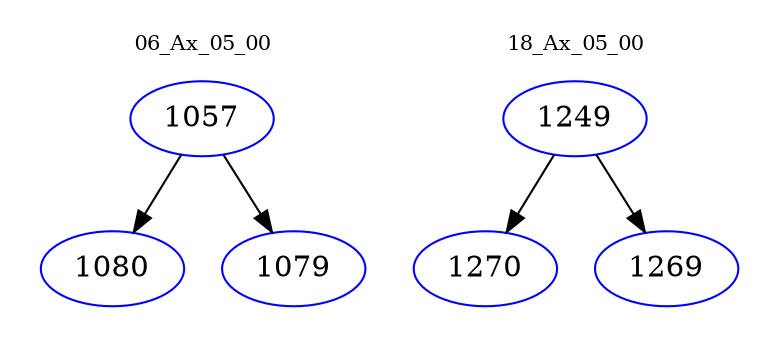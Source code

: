 digraph{
subgraph cluster_0 {
color = white
label = "06_Ax_05_00";
fontsize=10;
T0_1057 [label="1057", color="blue"]
T0_1057 -> T0_1080 [color="black"]
T0_1080 [label="1080", color="blue"]
T0_1057 -> T0_1079 [color="black"]
T0_1079 [label="1079", color="blue"]
}
subgraph cluster_1 {
color = white
label = "18_Ax_05_00";
fontsize=10;
T1_1249 [label="1249", color="blue"]
T1_1249 -> T1_1270 [color="black"]
T1_1270 [label="1270", color="blue"]
T1_1249 -> T1_1269 [color="black"]
T1_1269 [label="1269", color="blue"]
}
}
